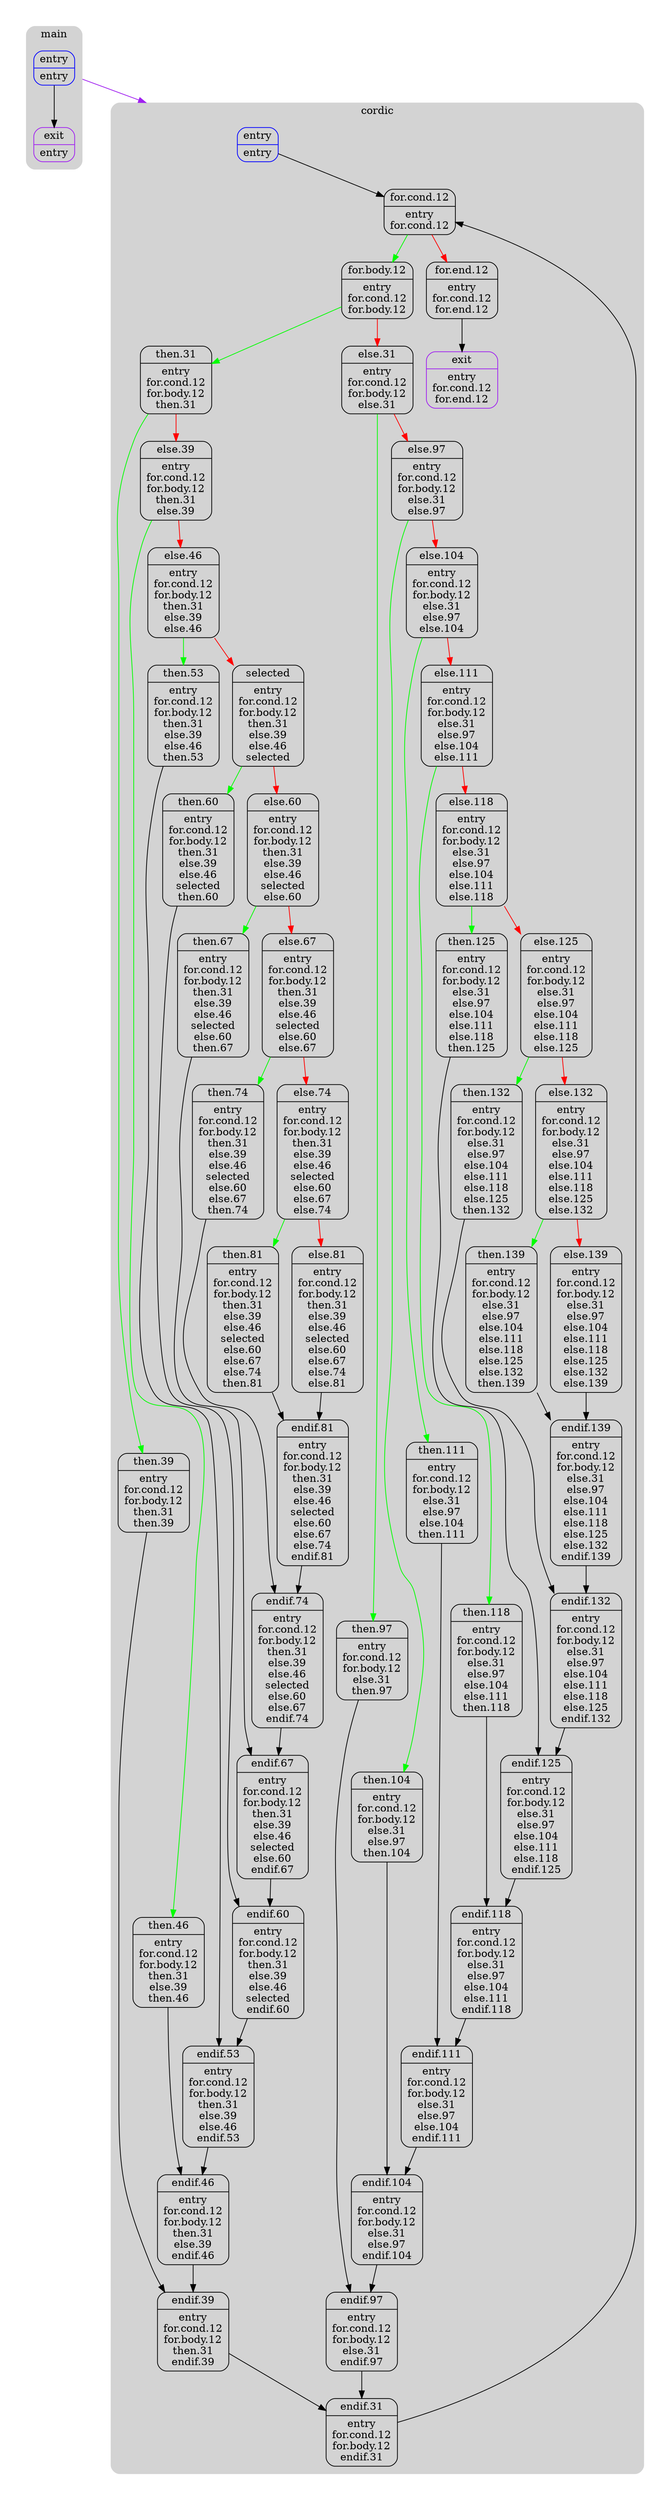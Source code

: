 digraph G {
  compound=true
  subgraph cluster_ {
    peripheries=0
    subgraph cluster_0_wrapper {
      peripheries=0
      margin=15
      subgraph cluster_0 {
        label="main"
        color=darkgray
        style=rounded
        bgcolor=lightgray
        margin=10
        cluster_0_0[label="{entry|entry}",shape=Mrecord,color=blue]
        cluster_0_exit[label="{exit|entry}",shape=Mrecord,color=purple]
        cluster_0_0 -> cluster_0_exit [color=black]
      }
    }
    subgraph cluster_1_wrapper {
      peripheries=0
      margin=15
      subgraph cluster_1 {
        label="cordic"
        color=darkgray
        style=rounded
        bgcolor=lightgray
        margin=10
        cluster_1_0[label="{entry|entry}",shape=Mrecord,color=blue]
        cluster_1_1[label="{for.cond.12|entry\nfor.cond.12}",shape=Mrecord,color=black]
        cluster_1_2[label="{for.body.12|entry\nfor.cond.12\nfor.body.12}",shape=Mrecord,color=black]
        cluster_1_3[label="{then.31|entry\nfor.cond.12\nfor.body.12\nthen.31}",shape=Mrecord,color=black]
        cluster_1_4[label="{then.39|entry\nfor.cond.12\nfor.body.12\nthen.31\nthen.39}",shape=Mrecord,color=black]
        cluster_1_5[label="{else.39|entry\nfor.cond.12\nfor.body.12\nthen.31\nelse.39}",shape=Mrecord,color=black]
        cluster_1_6[label="{then.46|entry\nfor.cond.12\nfor.body.12\nthen.31\nelse.39\nthen.46}",shape=Mrecord,color=black]
        cluster_1_7[label="{else.46|entry\nfor.cond.12\nfor.body.12\nthen.31\nelse.39\nelse.46}",shape=Mrecord,color=black]
        cluster_1_8[label="{then.53|entry\nfor.cond.12\nfor.body.12\nthen.31\nelse.39\nelse.46\nthen.53}",shape=Mrecord,color=black]
        cluster_1_9[label="{selected|entry\nfor.cond.12\nfor.body.12\nthen.31\nelse.39\nelse.46\nselected}",shape=Mrecord,color=black]
        cluster_1_10[label="{then.60|entry\nfor.cond.12\nfor.body.12\nthen.31\nelse.39\nelse.46\nselected\nthen.60}",shape=Mrecord,color=black]
        cluster_1_11[label="{else.60|entry\nfor.cond.12\nfor.body.12\nthen.31\nelse.39\nelse.46\nselected\nelse.60}",shape=Mrecord,color=black]
        cluster_1_12[label="{then.67|entry\nfor.cond.12\nfor.body.12\nthen.31\nelse.39\nelse.46\nselected\nelse.60\nthen.67}",shape=Mrecord,color=black]
        cluster_1_13[label="{else.67|entry\nfor.cond.12\nfor.body.12\nthen.31\nelse.39\nelse.46\nselected\nelse.60\nelse.67}",shape=Mrecord,color=black]
        cluster_1_14[label="{then.74|entry\nfor.cond.12\nfor.body.12\nthen.31\nelse.39\nelse.46\nselected\nelse.60\nelse.67\nthen.74}",shape=Mrecord,color=black]
        cluster_1_15[label="{else.74|entry\nfor.cond.12\nfor.body.12\nthen.31\nelse.39\nelse.46\nselected\nelse.60\nelse.67\nelse.74}",shape=Mrecord,color=black]
        cluster_1_16[label="{then.81|entry\nfor.cond.12\nfor.body.12\nthen.31\nelse.39\nelse.46\nselected\nelse.60\nelse.67\nelse.74\nthen.81}",shape=Mrecord,color=black]
        cluster_1_17[label="{else.81|entry\nfor.cond.12\nfor.body.12\nthen.31\nelse.39\nelse.46\nselected\nelse.60\nelse.67\nelse.74\nelse.81}",shape=Mrecord,color=black]
        cluster_1_18[label="{endif.81|entry\nfor.cond.12\nfor.body.12\nthen.31\nelse.39\nelse.46\nselected\nelse.60\nelse.67\nelse.74\nendif.81}",shape=Mrecord,color=black]
        cluster_1_19[label="{endif.74|entry\nfor.cond.12\nfor.body.12\nthen.31\nelse.39\nelse.46\nselected\nelse.60\nelse.67\nendif.74}",shape=Mrecord,color=black]
        cluster_1_20[label="{endif.67|entry\nfor.cond.12\nfor.body.12\nthen.31\nelse.39\nelse.46\nselected\nelse.60\nendif.67}",shape=Mrecord,color=black]
        cluster_1_21[label="{endif.60|entry\nfor.cond.12\nfor.body.12\nthen.31\nelse.39\nelse.46\nselected\nendif.60}",shape=Mrecord,color=black]
        cluster_1_22[label="{endif.53|entry\nfor.cond.12\nfor.body.12\nthen.31\nelse.39\nelse.46\nendif.53}",shape=Mrecord,color=black]
        cluster_1_23[label="{endif.46|entry\nfor.cond.12\nfor.body.12\nthen.31\nelse.39\nendif.46}",shape=Mrecord,color=black]
        cluster_1_24[label="{endif.39|entry\nfor.cond.12\nfor.body.12\nthen.31\nendif.39}",shape=Mrecord,color=black]
        cluster_1_25[label="{else.31|entry\nfor.cond.12\nfor.body.12\nelse.31}",shape=Mrecord,color=black]
        cluster_1_26[label="{then.97|entry\nfor.cond.12\nfor.body.12\nelse.31\nthen.97}",shape=Mrecord,color=black]
        cluster_1_27[label="{else.97|entry\nfor.cond.12\nfor.body.12\nelse.31\nelse.97}",shape=Mrecord,color=black]
        cluster_1_28[label="{then.104|entry\nfor.cond.12\nfor.body.12\nelse.31\nelse.97\nthen.104}",shape=Mrecord,color=black]
        cluster_1_29[label="{else.104|entry\nfor.cond.12\nfor.body.12\nelse.31\nelse.97\nelse.104}",shape=Mrecord,color=black]
        cluster_1_30[label="{then.111|entry\nfor.cond.12\nfor.body.12\nelse.31\nelse.97\nelse.104\nthen.111}",shape=Mrecord,color=black]
        cluster_1_31[label="{else.111|entry\nfor.cond.12\nfor.body.12\nelse.31\nelse.97\nelse.104\nelse.111}",shape=Mrecord,color=black]
        cluster_1_32[label="{then.118|entry\nfor.cond.12\nfor.body.12\nelse.31\nelse.97\nelse.104\nelse.111\nthen.118}",shape=Mrecord,color=black]
        cluster_1_33[label="{else.118|entry\nfor.cond.12\nfor.body.12\nelse.31\nelse.97\nelse.104\nelse.111\nelse.118}",shape=Mrecord,color=black]
        cluster_1_34[label="{then.125|entry\nfor.cond.12\nfor.body.12\nelse.31\nelse.97\nelse.104\nelse.111\nelse.118\nthen.125}",shape=Mrecord,color=black]
        cluster_1_35[label="{else.125|entry\nfor.cond.12\nfor.body.12\nelse.31\nelse.97\nelse.104\nelse.111\nelse.118\nelse.125}",shape=Mrecord,color=black]
        cluster_1_36[label="{then.132|entry\nfor.cond.12\nfor.body.12\nelse.31\nelse.97\nelse.104\nelse.111\nelse.118\nelse.125\nthen.132}",shape=Mrecord,color=black]
        cluster_1_37[label="{else.132|entry\nfor.cond.12\nfor.body.12\nelse.31\nelse.97\nelse.104\nelse.111\nelse.118\nelse.125\nelse.132}",shape=Mrecord,color=black]
        cluster_1_38[label="{then.139|entry\nfor.cond.12\nfor.body.12\nelse.31\nelse.97\nelse.104\nelse.111\nelse.118\nelse.125\nelse.132\nthen.139}",shape=Mrecord,color=black]
        cluster_1_39[label="{else.139|entry\nfor.cond.12\nfor.body.12\nelse.31\nelse.97\nelse.104\nelse.111\nelse.118\nelse.125\nelse.132\nelse.139}",shape=Mrecord,color=black]
        cluster_1_40[label="{endif.139|entry\nfor.cond.12\nfor.body.12\nelse.31\nelse.97\nelse.104\nelse.111\nelse.118\nelse.125\nelse.132\nendif.139}",shape=Mrecord,color=black]
        cluster_1_41[label="{endif.132|entry\nfor.cond.12\nfor.body.12\nelse.31\nelse.97\nelse.104\nelse.111\nelse.118\nelse.125\nendif.132}",shape=Mrecord,color=black]
        cluster_1_42[label="{endif.125|entry\nfor.cond.12\nfor.body.12\nelse.31\nelse.97\nelse.104\nelse.111\nelse.118\nendif.125}",shape=Mrecord,color=black]
        cluster_1_43[label="{endif.118|entry\nfor.cond.12\nfor.body.12\nelse.31\nelse.97\nelse.104\nelse.111\nendif.118}",shape=Mrecord,color=black]
        cluster_1_44[label="{endif.111|entry\nfor.cond.12\nfor.body.12\nelse.31\nelse.97\nelse.104\nendif.111}",shape=Mrecord,color=black]
        cluster_1_45[label="{endif.104|entry\nfor.cond.12\nfor.body.12\nelse.31\nelse.97\nendif.104}",shape=Mrecord,color=black]
        cluster_1_46[label="{endif.97|entry\nfor.cond.12\nfor.body.12\nelse.31\nendif.97}",shape=Mrecord,color=black]
        cluster_1_47[label="{endif.31|entry\nfor.cond.12\nfor.body.12\nendif.31}",shape=Mrecord,color=black]
        cluster_1_48[label="{for.end.12|entry\nfor.cond.12\nfor.end.12}",shape=Mrecord,color=black]
        cluster_1_exit[label="{exit|entry\nfor.cond.12\nfor.end.12}",shape=Mrecord,color=purple]
        cluster_1_0 -> cluster_1_1
        cluster_1_1 -> cluster_1_2 [color=green]
        cluster_1_1 -> cluster_1_48 [color=red]
        cluster_1_2 -> cluster_1_3 [color=green]
        cluster_1_2 -> cluster_1_25 [color=red]
        cluster_1_3 -> cluster_1_4 [color=green]
        cluster_1_3 -> cluster_1_5 [color=red]
        cluster_1_4 -> cluster_1_24
        cluster_1_5 -> cluster_1_6 [color=green]
        cluster_1_5 -> cluster_1_7 [color=red]
        cluster_1_6 -> cluster_1_23
        cluster_1_7 -> cluster_1_8 [color=green]
        cluster_1_7 -> cluster_1_9 [color=red]
        cluster_1_8 -> cluster_1_22
        cluster_1_9 -> cluster_1_10 [color=green]
        cluster_1_9 -> cluster_1_11 [color=red]
        cluster_1_10 -> cluster_1_21
        cluster_1_11 -> cluster_1_12 [color=green]
        cluster_1_11 -> cluster_1_13 [color=red]
        cluster_1_12 -> cluster_1_20
        cluster_1_13 -> cluster_1_14 [color=green]
        cluster_1_13 -> cluster_1_15 [color=red]
        cluster_1_14 -> cluster_1_19
        cluster_1_15 -> cluster_1_16 [color=green]
        cluster_1_15 -> cluster_1_17 [color=red]
        cluster_1_16 -> cluster_1_18
        cluster_1_17 -> cluster_1_18
        cluster_1_18 -> cluster_1_19
        cluster_1_19 -> cluster_1_20
        cluster_1_20 -> cluster_1_21
        cluster_1_21 -> cluster_1_22
        cluster_1_22 -> cluster_1_23
        cluster_1_23 -> cluster_1_24
        cluster_1_24 -> cluster_1_47
        cluster_1_25 -> cluster_1_26 [color=green]
        cluster_1_25 -> cluster_1_27 [color=red]
        cluster_1_26 -> cluster_1_46
        cluster_1_27 -> cluster_1_28 [color=green]
        cluster_1_27 -> cluster_1_29 [color=red]
        cluster_1_28 -> cluster_1_45
        cluster_1_29 -> cluster_1_30 [color=green]
        cluster_1_29 -> cluster_1_31 [color=red]
        cluster_1_30 -> cluster_1_44
        cluster_1_31 -> cluster_1_32 [color=green]
        cluster_1_31 -> cluster_1_33 [color=red]
        cluster_1_32 -> cluster_1_43
        cluster_1_33 -> cluster_1_34 [color=green]
        cluster_1_33 -> cluster_1_35 [color=red]
        cluster_1_34 -> cluster_1_42
        cluster_1_35 -> cluster_1_36 [color=green]
        cluster_1_35 -> cluster_1_37 [color=red]
        cluster_1_36 -> cluster_1_41
        cluster_1_37 -> cluster_1_38 [color=green]
        cluster_1_37 -> cluster_1_39 [color=red]
        cluster_1_38 -> cluster_1_40
        cluster_1_39 -> cluster_1_40
        cluster_1_40 -> cluster_1_41
        cluster_1_41 -> cluster_1_42
        cluster_1_42 -> cluster_1_43
        cluster_1_43 -> cluster_1_44
        cluster_1_44 -> cluster_1_45
        cluster_1_45 -> cluster_1_46
        cluster_1_46 -> cluster_1_47
        cluster_1_47 -> cluster_1_1
        cluster_1_48 -> cluster_1_exit [color=black]
      }
    }
    cluster_0_0 -> cluster_1_0 [color=purple,lhead=cluster_1,ltail=cluster_0]
  }
}
